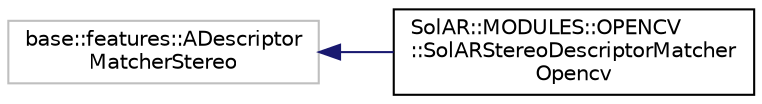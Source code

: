 digraph "Graphical Class Hierarchy"
{
 // LATEX_PDF_SIZE
  edge [fontname="Helvetica",fontsize="10",labelfontname="Helvetica",labelfontsize="10"];
  node [fontname="Helvetica",fontsize="10",shape=record];
  rankdir="LR";
  Node11 [label="base::features::ADescriptor\lMatcherStereo",height=0.2,width=0.4,color="grey75", fillcolor="white", style="filled",tooltip=" "];
  Node11 -> Node0 [dir="back",color="midnightblue",fontsize="10",style="solid",fontname="Helvetica"];
  Node0 [label="SolAR::MODULES::OPENCV\l::SolARStereoDescriptorMatcher\lOpencv",height=0.2,width=0.4,color="black", fillcolor="white", style="filled",URL="$class_sol_a_r_1_1_m_o_d_u_l_e_s_1_1_o_p_e_n_c_v_1_1_sol_a_r_stereo_descriptor_matcher_opencv.html",tooltip="Matches two sets of descriptors from stereo images. UUID: a2740dbd-a17d-4a48-9f3f-3ddc38479745"];
}
